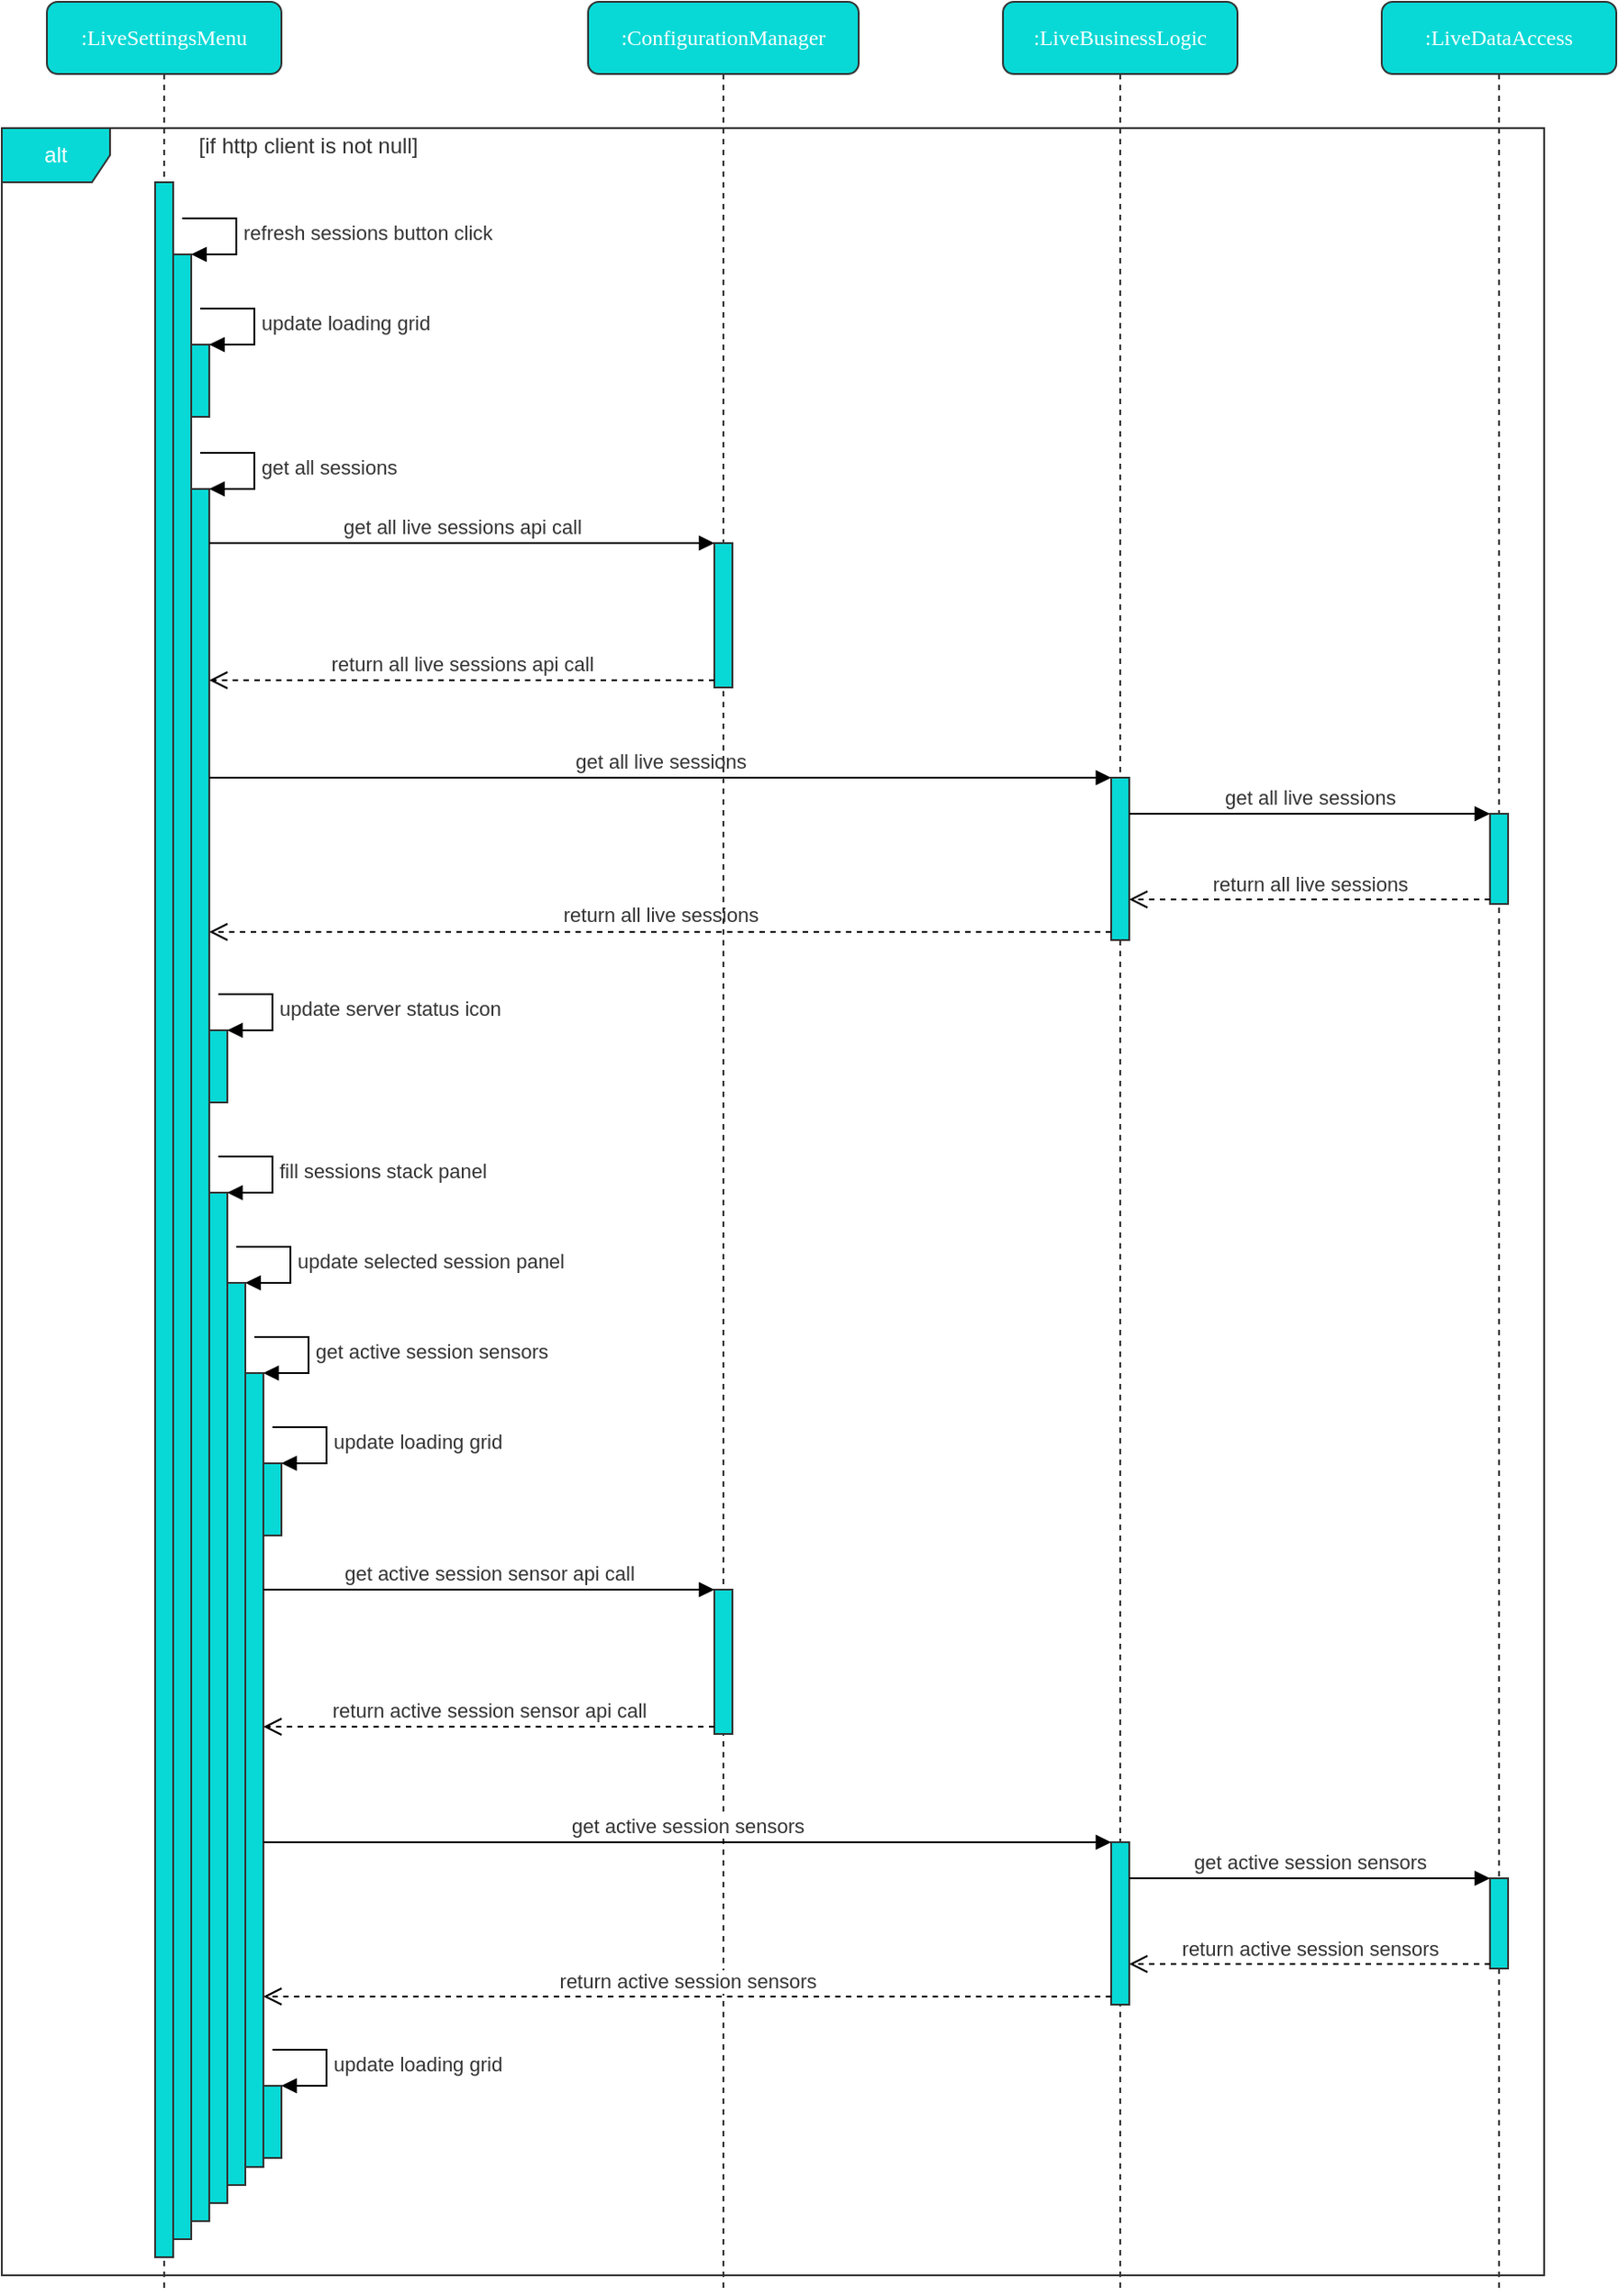<mxfile version="14.5.1" type="device"><diagram name="Page-1" id="13e1069c-82ec-6db2-03f1-153e76fe0fe0"><mxGraphModel dx="1088" dy="968" grid="1" gridSize="10" guides="1" tooltips="1" connect="1" arrows="1" fold="1" page="1" pageScale="1" pageWidth="1100" pageHeight="850" background="#ffffff" math="0" shadow="0"><root><mxCell id="0"/><mxCell id="1" parent="0"/><mxCell id="7baba1c4bc27f4b0-8" value=":LiveSettingsMenu" style="shape=umlLifeline;perimeter=lifelinePerimeter;whiteSpace=wrap;html=1;container=1;collapsible=0;recursiveResize=0;outlineConnect=0;rounded=1;shadow=0;comic=0;labelBackgroundColor=none;strokeWidth=1;fontFamily=Verdana;fontSize=12;align=center;fillColor=#08D9D6;strokeColor=#333333;fontColor=#FFFFFF;" parent="1" vertex="1"><mxGeometry x="100" y="80" width="130" height="1270" as="geometry"/></mxCell><mxCell id="7baba1c4bc27f4b0-9" value="" style="html=1;points=[];perimeter=orthogonalPerimeter;rounded=0;shadow=0;comic=0;labelBackgroundColor=none;strokeWidth=1;fontFamily=Verdana;fontSize=12;align=center;fillColor=#08D9D6;strokeColor=#333333;" parent="7baba1c4bc27f4b0-8" vertex="1"><mxGeometry x="60" y="100" width="10" height="1150" as="geometry"/></mxCell><mxCell id="TRTV6qml3l1xbM_STfha-1" value="alt" style="shape=umlFrame;whiteSpace=wrap;html=1;strokeColor=#333333;fillColor=#08D9D6;fontColor=#FFFFFF;" vertex="1" parent="1"><mxGeometry x="75" y="150" width="855" height="1190" as="geometry"/></mxCell><mxCell id="TRTV6qml3l1xbM_STfha-2" value="" style="html=1;points=[];perimeter=orthogonalPerimeter;strokeColor=#333333;fillColor=#08D9D6;fontColor=#333333;" vertex="1" parent="1"><mxGeometry x="170" y="220" width="10" height="1100" as="geometry"/></mxCell><mxCell id="TRTV6qml3l1xbM_STfha-3" value="refresh sessions button click" style="edgeStyle=orthogonalEdgeStyle;html=1;align=left;spacingLeft=2;endArrow=block;rounded=0;entryX=1;entryY=0;fontColor=#333333;" edge="1" target="TRTV6qml3l1xbM_STfha-2" parent="1"><mxGeometry relative="1" as="geometry"><mxPoint x="175" y="200" as="sourcePoint"/><Array as="points"><mxPoint x="205" y="200"/></Array></mxGeometry></mxCell><mxCell id="TRTV6qml3l1xbM_STfha-4" value="" style="html=1;points=[];perimeter=orthogonalPerimeter;strokeColor=#333333;fillColor=#08D9D6;fontColor=#333333;" vertex="1" parent="1"><mxGeometry x="180" y="270" width="10" height="40" as="geometry"/></mxCell><mxCell id="TRTV6qml3l1xbM_STfha-5" value="update loading grid" style="edgeStyle=orthogonalEdgeStyle;html=1;align=left;spacingLeft=2;endArrow=block;rounded=0;entryX=1;entryY=0;fontColor=#333333;" edge="1" target="TRTV6qml3l1xbM_STfha-4" parent="1"><mxGeometry relative="1" as="geometry"><mxPoint x="185" y="250" as="sourcePoint"/><Array as="points"><mxPoint x="215" y="250"/></Array></mxGeometry></mxCell><mxCell id="TRTV6qml3l1xbM_STfha-6" value="" style="html=1;points=[];perimeter=orthogonalPerimeter;strokeColor=#333333;fillColor=#08D9D6;fontColor=#333333;" vertex="1" parent="1"><mxGeometry x="180" y="350" width="10" height="960" as="geometry"/></mxCell><mxCell id="TRTV6qml3l1xbM_STfha-7" value="get all sessions" style="edgeStyle=orthogonalEdgeStyle;html=1;align=left;spacingLeft=2;endArrow=block;rounded=0;entryX=1;entryY=0;fontColor=#333333;" edge="1" target="TRTV6qml3l1xbM_STfha-6" parent="1"><mxGeometry relative="1" as="geometry"><mxPoint x="185" y="330" as="sourcePoint"/><Array as="points"><mxPoint x="215" y="330"/></Array></mxGeometry></mxCell><mxCell id="TRTV6qml3l1xbM_STfha-8" value=":LiveBusinessLogic" style="shape=umlLifeline;perimeter=lifelinePerimeter;whiteSpace=wrap;html=1;container=1;collapsible=0;recursiveResize=0;outlineConnect=0;rounded=1;shadow=0;comic=0;labelBackgroundColor=none;strokeWidth=1;fontFamily=Verdana;fontSize=12;align=center;fillColor=#08D9D6;strokeColor=#333333;fontColor=#FFFFFF;" vertex="1" parent="1"><mxGeometry x="630" y="80" width="130" height="1270" as="geometry"/></mxCell><mxCell id="TRTV6qml3l1xbM_STfha-10" value="" style="html=1;points=[];perimeter=orthogonalPerimeter;strokeColor=#333333;fillColor=#08D9D6;fontColor=#333333;" vertex="1" parent="TRTV6qml3l1xbM_STfha-8"><mxGeometry x="60" y="430" width="10" height="90" as="geometry"/></mxCell><mxCell id="TRTV6qml3l1xbM_STfha-38" value="" style="html=1;points=[];perimeter=orthogonalPerimeter;strokeColor=#333333;fillColor=#08D9D6;fontColor=#333333;" vertex="1" parent="TRTV6qml3l1xbM_STfha-8"><mxGeometry x="60" y="1020" width="10" height="90" as="geometry"/></mxCell><mxCell id="TRTV6qml3l1xbM_STfha-11" value="get all live sessions" style="html=1;verticalAlign=bottom;endArrow=block;entryX=0;entryY=0;fontColor=#333333;" edge="1" target="TRTV6qml3l1xbM_STfha-10" parent="1" source="TRTV6qml3l1xbM_STfha-6"><mxGeometry relative="1" as="geometry"><mxPoint x="380" y="385" as="sourcePoint"/></mxGeometry></mxCell><mxCell id="TRTV6qml3l1xbM_STfha-12" value="return all live sessions" style="html=1;verticalAlign=bottom;endArrow=open;dashed=1;endSize=8;exitX=0;exitY=0.95;fontColor=#333333;" edge="1" source="TRTV6qml3l1xbM_STfha-10" parent="1" target="TRTV6qml3l1xbM_STfha-6"><mxGeometry relative="1" as="geometry"><mxPoint x="380" y="461" as="targetPoint"/></mxGeometry></mxCell><mxCell id="TRTV6qml3l1xbM_STfha-14" value=":ConfigurationManager" style="shape=umlLifeline;perimeter=lifelinePerimeter;whiteSpace=wrap;html=1;container=1;collapsible=0;recursiveResize=0;outlineConnect=0;rounded=1;shadow=0;comic=0;labelBackgroundColor=none;strokeWidth=1;fontFamily=Verdana;fontSize=12;align=center;fillColor=#08D9D6;strokeColor=#333333;fontColor=#FFFFFF;" vertex="1" parent="1"><mxGeometry x="400" y="80" width="150" height="1270" as="geometry"/></mxCell><mxCell id="TRTV6qml3l1xbM_STfha-16" value="" style="html=1;points=[];perimeter=orthogonalPerimeter;strokeColor=#333333;fillColor=#08D9D6;fontColor=#333333;" vertex="1" parent="TRTV6qml3l1xbM_STfha-14"><mxGeometry x="70" y="300" width="10" height="80" as="geometry"/></mxCell><mxCell id="TRTV6qml3l1xbM_STfha-35" value="" style="html=1;points=[];perimeter=orthogonalPerimeter;strokeColor=#333333;fillColor=#08D9D6;fontColor=#333333;" vertex="1" parent="TRTV6qml3l1xbM_STfha-14"><mxGeometry x="70" y="880" width="10" height="80" as="geometry"/></mxCell><mxCell id="TRTV6qml3l1xbM_STfha-17" value="get all live sessions api call" style="html=1;verticalAlign=bottom;endArrow=block;entryX=0;entryY=0;fontColor=#333333;" edge="1" target="TRTV6qml3l1xbM_STfha-16" parent="1" source="TRTV6qml3l1xbM_STfha-6"><mxGeometry relative="1" as="geometry"><mxPoint x="840" y="380" as="sourcePoint"/></mxGeometry></mxCell><mxCell id="TRTV6qml3l1xbM_STfha-18" value="return&amp;nbsp;all live sessions&amp;nbsp;api call" style="html=1;verticalAlign=bottom;endArrow=open;dashed=1;endSize=8;exitX=0;exitY=0.95;fontColor=#333333;" edge="1" source="TRTV6qml3l1xbM_STfha-16" parent="1" target="TRTV6qml3l1xbM_STfha-6"><mxGeometry relative="1" as="geometry"><mxPoint x="840" y="456" as="targetPoint"/></mxGeometry></mxCell><mxCell id="TRTV6qml3l1xbM_STfha-19" value=":LiveDataAccess" style="shape=umlLifeline;perimeter=lifelinePerimeter;whiteSpace=wrap;html=1;container=1;collapsible=0;recursiveResize=0;outlineConnect=0;rounded=1;shadow=0;comic=0;labelBackgroundColor=none;strokeWidth=1;fontFamily=Verdana;fontSize=12;align=center;fillColor=#08D9D6;strokeColor=#333333;fontColor=#FFFFFF;" vertex="1" parent="1"><mxGeometry x="840" y="80" width="130" height="1270" as="geometry"/></mxCell><mxCell id="TRTV6qml3l1xbM_STfha-21" value="" style="html=1;points=[];perimeter=orthogonalPerimeter;strokeColor=#333333;fillColor=#08D9D6;fontColor=#333333;" vertex="1" parent="TRTV6qml3l1xbM_STfha-19"><mxGeometry x="60" y="450" width="10" height="50" as="geometry"/></mxCell><mxCell id="TRTV6qml3l1xbM_STfha-22" value="get all live sessions" style="html=1;verticalAlign=bottom;endArrow=block;entryX=0;entryY=0;fontColor=#333333;" edge="1" parent="TRTV6qml3l1xbM_STfha-19" target="TRTV6qml3l1xbM_STfha-21"><mxGeometry relative="1" as="geometry"><mxPoint x="-140" y="450" as="sourcePoint"/></mxGeometry></mxCell><mxCell id="TRTV6qml3l1xbM_STfha-41" value="" style="html=1;points=[];perimeter=orthogonalPerimeter;strokeColor=#333333;fillColor=#08D9D6;fontColor=#333333;" vertex="1" parent="TRTV6qml3l1xbM_STfha-19"><mxGeometry x="60" y="1040" width="10" height="50" as="geometry"/></mxCell><mxCell id="TRTV6qml3l1xbM_STfha-42" value="get active session sensors" style="html=1;verticalAlign=bottom;endArrow=block;entryX=0;entryY=0;fontColor=#333333;" edge="1" parent="TRTV6qml3l1xbM_STfha-19" target="TRTV6qml3l1xbM_STfha-41"><mxGeometry relative="1" as="geometry"><mxPoint x="-140" y="1040" as="sourcePoint"/></mxGeometry></mxCell><mxCell id="TRTV6qml3l1xbM_STfha-23" value="return all live sessions" style="html=1;verticalAlign=bottom;endArrow=open;dashed=1;endSize=8;exitX=0;exitY=0.95;fontColor=#333333;" edge="1" parent="1" source="TRTV6qml3l1xbM_STfha-21" target="TRTV6qml3l1xbM_STfha-10"><mxGeometry relative="1" as="geometry"><mxPoint x="400" y="715.25" as="targetPoint"/></mxGeometry></mxCell><mxCell id="TRTV6qml3l1xbM_STfha-24" value="" style="html=1;points=[];perimeter=orthogonalPerimeter;strokeColor=#333333;fillColor=#08D9D6;fontColor=#333333;" vertex="1" parent="1"><mxGeometry x="190" y="650" width="10" height="40" as="geometry"/></mxCell><mxCell id="TRTV6qml3l1xbM_STfha-25" value="update server status icon" style="edgeStyle=orthogonalEdgeStyle;html=1;align=left;spacingLeft=2;endArrow=block;rounded=0;entryX=1;entryY=0;fontColor=#333333;" edge="1" target="TRTV6qml3l1xbM_STfha-24" parent="1"><mxGeometry relative="1" as="geometry"><mxPoint x="195" y="630" as="sourcePoint"/><Array as="points"><mxPoint x="225" y="630"/></Array></mxGeometry></mxCell><mxCell id="TRTV6qml3l1xbM_STfha-26" value="" style="html=1;points=[];perimeter=orthogonalPerimeter;strokeColor=#333333;fillColor=#08D9D6;fontColor=#333333;" vertex="1" parent="1"><mxGeometry x="190" y="740" width="10" height="560" as="geometry"/></mxCell><mxCell id="TRTV6qml3l1xbM_STfha-27" value="fill sessions stack panel" style="edgeStyle=orthogonalEdgeStyle;html=1;align=left;spacingLeft=2;endArrow=block;rounded=0;entryX=1;entryY=0;fontColor=#333333;" edge="1" target="TRTV6qml3l1xbM_STfha-26" parent="1"><mxGeometry relative="1" as="geometry"><mxPoint x="195" y="720" as="sourcePoint"/><Array as="points"><mxPoint x="225" y="720"/></Array></mxGeometry></mxCell><mxCell id="TRTV6qml3l1xbM_STfha-28" value="" style="html=1;points=[];perimeter=orthogonalPerimeter;strokeColor=#333333;fillColor=#08D9D6;fontColor=#333333;" vertex="1" parent="1"><mxGeometry x="200" y="790" width="10" height="500" as="geometry"/></mxCell><mxCell id="TRTV6qml3l1xbM_STfha-29" value="update selected session panel" style="edgeStyle=orthogonalEdgeStyle;html=1;align=left;spacingLeft=2;endArrow=block;rounded=0;entryX=1;entryY=0;fontColor=#333333;" edge="1" target="TRTV6qml3l1xbM_STfha-28" parent="1"><mxGeometry relative="1" as="geometry"><mxPoint x="205" y="770" as="sourcePoint"/><Array as="points"><mxPoint x="235" y="770"/></Array></mxGeometry></mxCell><mxCell id="TRTV6qml3l1xbM_STfha-30" value="" style="html=1;points=[];perimeter=orthogonalPerimeter;strokeColor=#333333;fillColor=#08D9D6;fontColor=#333333;" vertex="1" parent="1"><mxGeometry x="210" y="840" width="10" height="440" as="geometry"/></mxCell><mxCell id="TRTV6qml3l1xbM_STfha-31" value="get active session sensors" style="edgeStyle=orthogonalEdgeStyle;html=1;align=left;spacingLeft=2;endArrow=block;rounded=0;entryX=1;entryY=0;fontColor=#333333;" edge="1" target="TRTV6qml3l1xbM_STfha-30" parent="1"><mxGeometry relative="1" as="geometry"><mxPoint x="215" y="820" as="sourcePoint"/><Array as="points"><mxPoint x="245" y="820"/></Array></mxGeometry></mxCell><mxCell id="TRTV6qml3l1xbM_STfha-32" value="" style="html=1;points=[];perimeter=orthogonalPerimeter;strokeColor=#333333;fillColor=#08D9D6;fontColor=#333333;" vertex="1" parent="1"><mxGeometry x="220" y="890" width="10" height="40" as="geometry"/></mxCell><mxCell id="TRTV6qml3l1xbM_STfha-33" value="update loading grid" style="edgeStyle=orthogonalEdgeStyle;html=1;align=left;spacingLeft=2;endArrow=block;rounded=0;entryX=1;entryY=0;fontColor=#333333;" edge="1" target="TRTV6qml3l1xbM_STfha-32" parent="1"><mxGeometry relative="1" as="geometry"><mxPoint x="225" y="870" as="sourcePoint"/><Array as="points"><mxPoint x="255" y="870"/></Array></mxGeometry></mxCell><mxCell id="TRTV6qml3l1xbM_STfha-36" value="get active session sensor api call" style="html=1;verticalAlign=bottom;endArrow=block;entryX=0;entryY=0;fontColor=#333333;" edge="1" parent="1" target="TRTV6qml3l1xbM_STfha-35" source="TRTV6qml3l1xbM_STfha-30"><mxGeometry relative="1" as="geometry"><mxPoint x="190" y="960" as="sourcePoint"/></mxGeometry></mxCell><mxCell id="TRTV6qml3l1xbM_STfha-37" value="return active session sensor api call" style="html=1;verticalAlign=bottom;endArrow=open;dashed=1;endSize=8;exitX=0;exitY=0.95;fontColor=#333333;" edge="1" parent="1" source="TRTV6qml3l1xbM_STfha-35" target="TRTV6qml3l1xbM_STfha-30"><mxGeometry relative="1" as="geometry"><mxPoint x="190" y="1036" as="targetPoint"/></mxGeometry></mxCell><mxCell id="TRTV6qml3l1xbM_STfha-39" value="get active session sensors" style="html=1;verticalAlign=bottom;endArrow=block;entryX=0;entryY=0;fontColor=#333333;" edge="1" parent="1" target="TRTV6qml3l1xbM_STfha-38" source="TRTV6qml3l1xbM_STfha-30"><mxGeometry relative="1" as="geometry"><mxPoint x="190" y="1100" as="sourcePoint"/></mxGeometry></mxCell><mxCell id="TRTV6qml3l1xbM_STfha-40" value="return active session sensors" style="html=1;verticalAlign=bottom;endArrow=open;dashed=1;endSize=8;exitX=0;exitY=0.95;fontColor=#333333;" edge="1" parent="1" source="TRTV6qml3l1xbM_STfha-38" target="TRTV6qml3l1xbM_STfha-30"><mxGeometry relative="1" as="geometry"><mxPoint x="190" y="1185.5" as="targetPoint"/></mxGeometry></mxCell><mxCell id="TRTV6qml3l1xbM_STfha-43" value="return active session sensors" style="html=1;verticalAlign=bottom;endArrow=open;dashed=1;endSize=8;exitX=0;exitY=0.95;fontColor=#333333;" edge="1" parent="1" source="TRTV6qml3l1xbM_STfha-41" target="TRTV6qml3l1xbM_STfha-38"><mxGeometry relative="1" as="geometry"><mxPoint x="430" y="1205.5" as="targetPoint"/></mxGeometry></mxCell><mxCell id="TRTV6qml3l1xbM_STfha-44" value="" style="html=1;points=[];perimeter=orthogonalPerimeter;strokeColor=#333333;fillColor=#08D9D6;fontColor=#333333;" vertex="1" parent="1"><mxGeometry x="220" y="1235" width="10" height="40" as="geometry"/></mxCell><mxCell id="TRTV6qml3l1xbM_STfha-45" value="update loading grid" style="edgeStyle=orthogonalEdgeStyle;html=1;align=left;spacingLeft=2;endArrow=block;rounded=0;entryX=1;entryY=0;fontColor=#333333;" edge="1" parent="1" target="TRTV6qml3l1xbM_STfha-44"><mxGeometry relative="1" as="geometry"><mxPoint x="225" y="1215" as="sourcePoint"/><Array as="points"><mxPoint x="255" y="1215"/></Array></mxGeometry></mxCell><mxCell id="TRTV6qml3l1xbM_STfha-46" value="[if http client is not null]" style="text;html=1;strokeColor=none;fillColor=none;align=center;verticalAlign=middle;whiteSpace=wrap;rounded=0;fontColor=#333333;" vertex="1" parent="1"><mxGeometry x="180" y="150" width="130" height="20" as="geometry"/></mxCell></root></mxGraphModel></diagram></mxfile>
